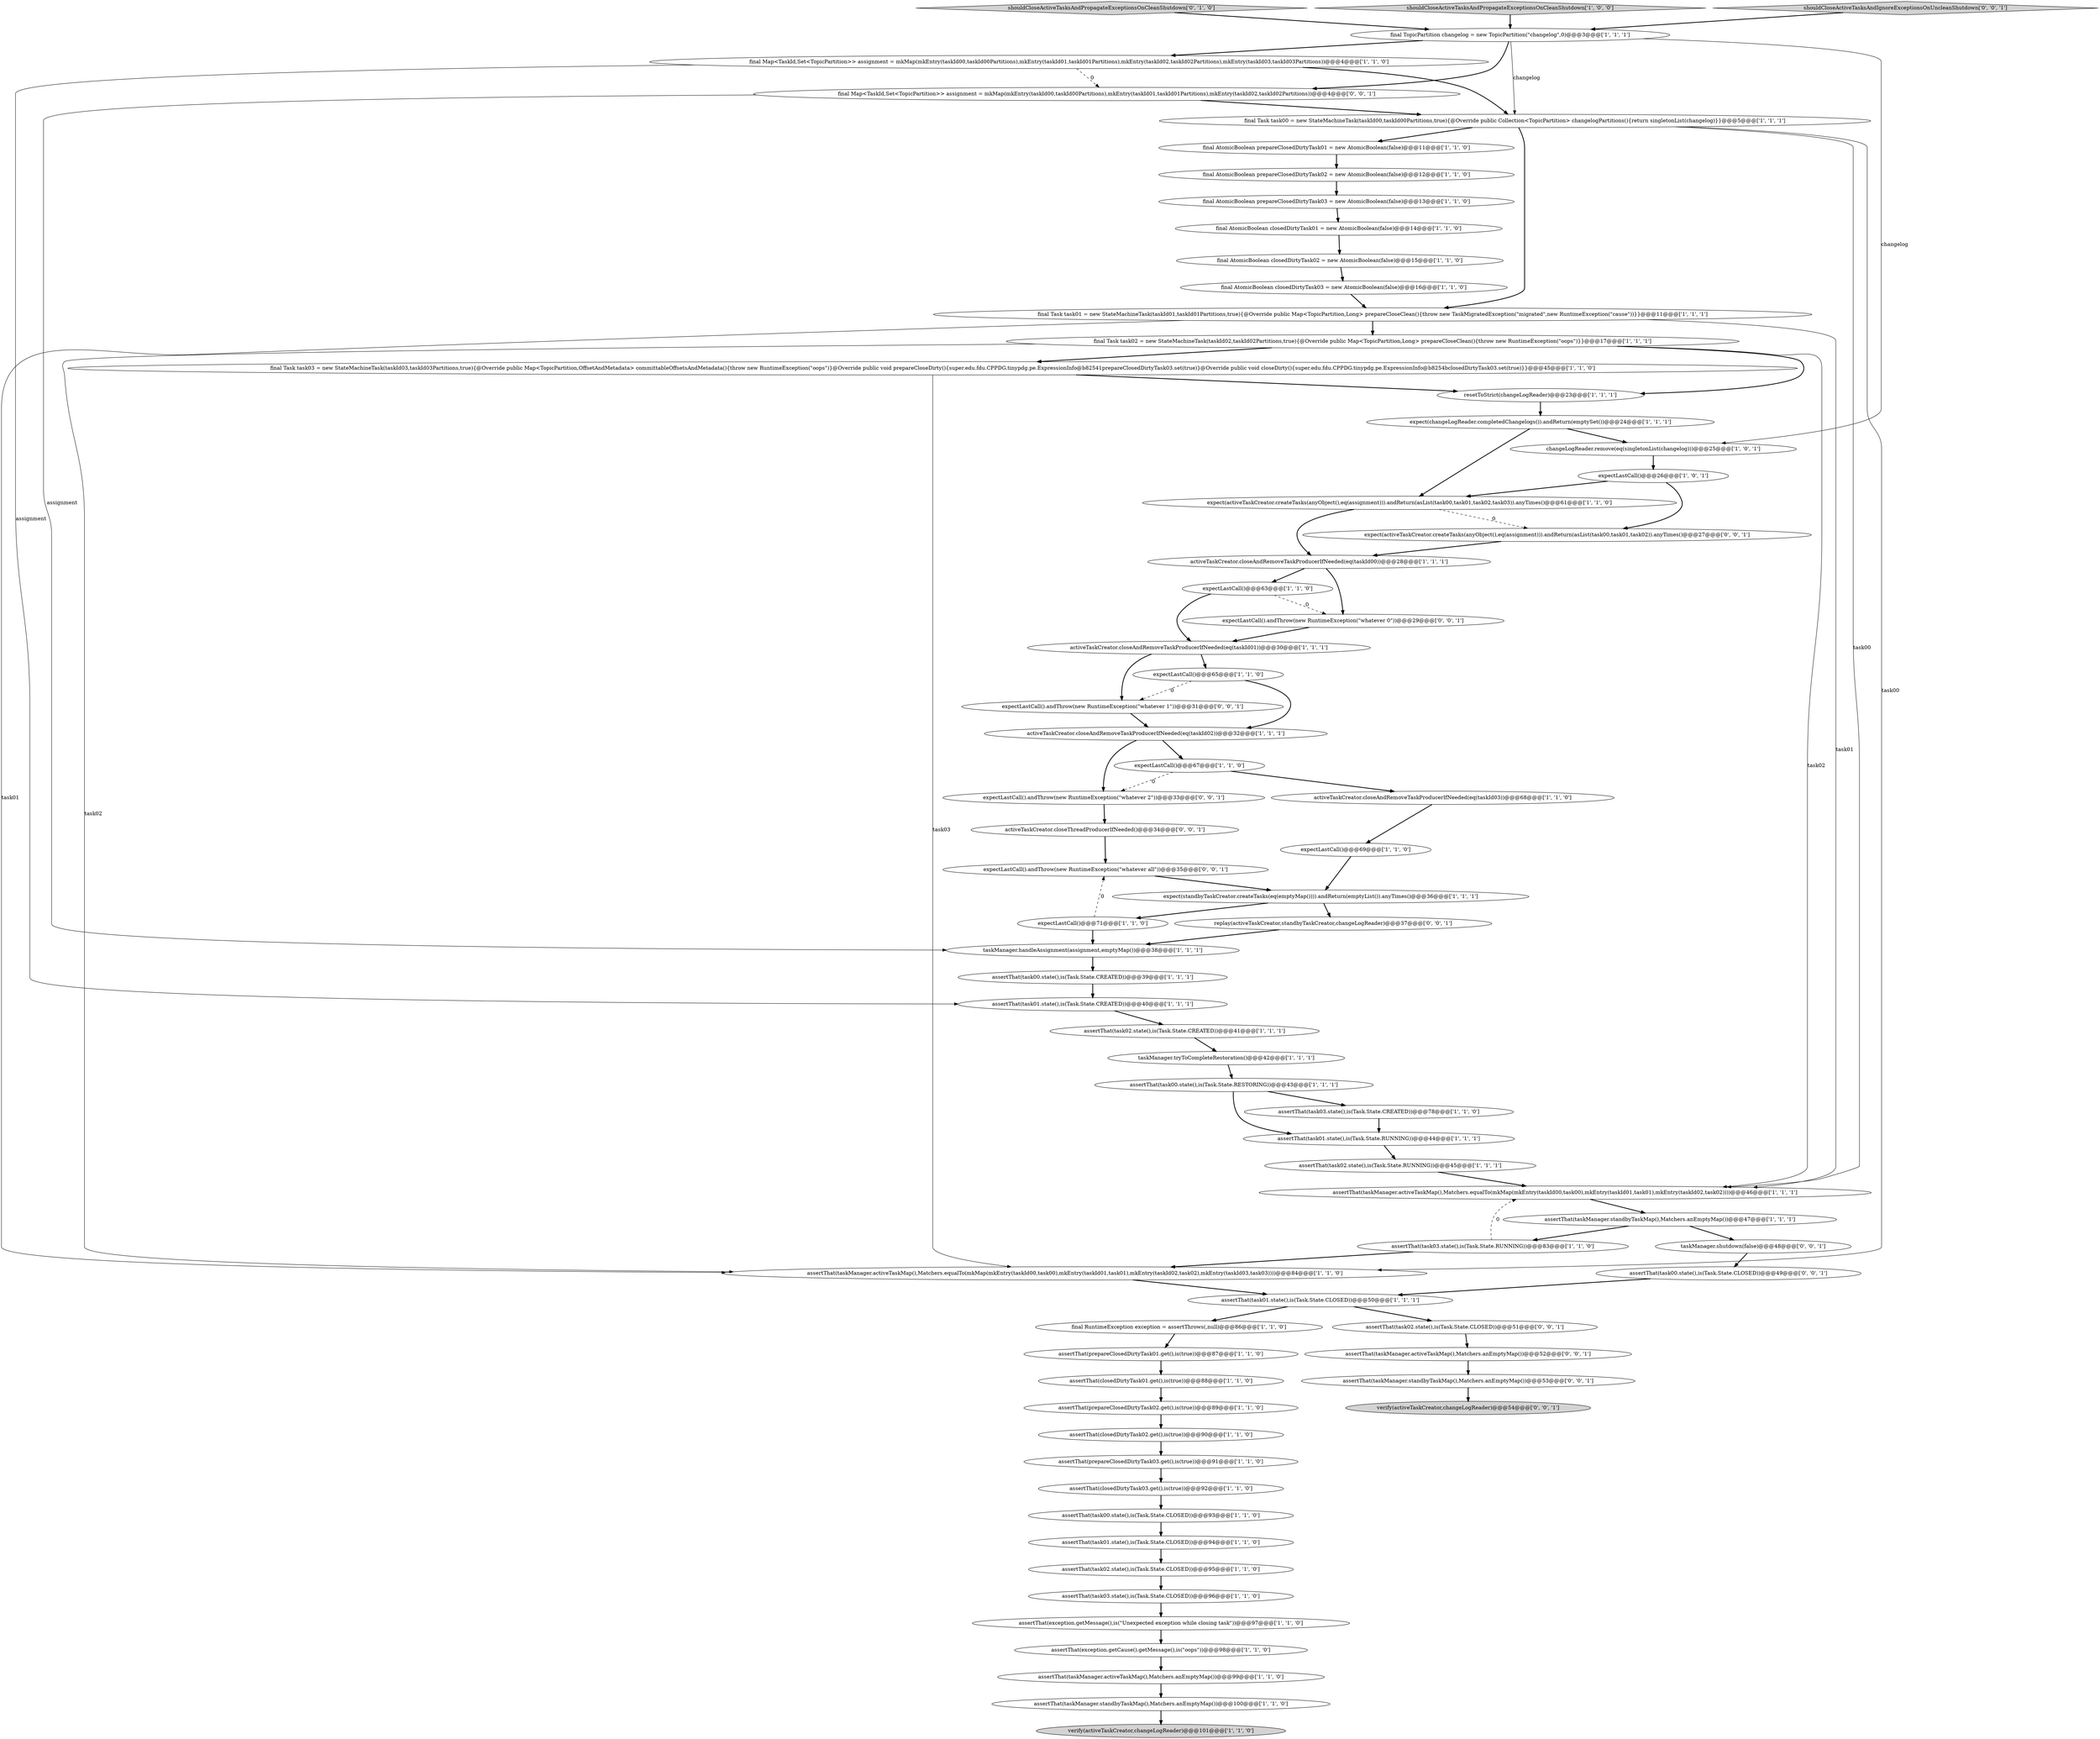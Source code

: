 digraph {
49 [style = filled, label = "final AtomicBoolean closedDirtyTask01 = new AtomicBoolean(false)@@@14@@@['1', '1', '0']", fillcolor = white, shape = ellipse image = "AAA0AAABBB1BBB"];
28 [style = filled, label = "final Task task01 = new StateMachineTask(taskId01,taskId01Partitions,true){@Override public Map<TopicPartition,Long> prepareCloseClean(){throw new TaskMigratedException(\"migrated\",new RuntimeException(\"cause\"))}}@@@11@@@['1', '1', '1']", fillcolor = white, shape = ellipse image = "AAA0AAABBB1BBB"];
11 [style = filled, label = "final AtomicBoolean closedDirtyTask02 = new AtomicBoolean(false)@@@15@@@['1', '1', '0']", fillcolor = white, shape = ellipse image = "AAA0AAABBB1BBB"];
47 [style = filled, label = "assertThat(task02.state(),is(Task.State.RUNNING))@@@45@@@['1', '1', '1']", fillcolor = white, shape = ellipse image = "AAA0AAABBB1BBB"];
6 [style = filled, label = "assertThat(taskManager.activeTaskMap(),Matchers.equalTo(mkMap(mkEntry(taskId00,task00),mkEntry(taskId01,task01),mkEntry(taskId02,task02))))@@@46@@@['1', '1', '1']", fillcolor = white, shape = ellipse image = "AAA0AAABBB1BBB"];
21 [style = filled, label = "assertThat(task00.state(),is(Task.State.RESTORING))@@@43@@@['1', '1', '1']", fillcolor = white, shape = ellipse image = "AAA0AAABBB1BBB"];
2 [style = filled, label = "final Map<TaskId,Set<TopicPartition>> assignment = mkMap(mkEntry(taskId00,taskId00Partitions),mkEntry(taskId01,taskId01Partitions),mkEntry(taskId02,taskId02Partitions),mkEntry(taskId03,taskId03Partitions))@@@4@@@['1', '1', '0']", fillcolor = white, shape = ellipse image = "AAA0AAABBB1BBB"];
14 [style = filled, label = "expectLastCall()@@@67@@@['1', '1', '0']", fillcolor = white, shape = ellipse image = "AAA0AAABBB1BBB"];
4 [style = filled, label = "taskManager.tryToCompleteRestoration()@@@42@@@['1', '1', '1']", fillcolor = white, shape = ellipse image = "AAA0AAABBB1BBB"];
45 [style = filled, label = "assertThat(prepareClosedDirtyTask02.get(),is(true))@@@89@@@['1', '1', '0']", fillcolor = white, shape = ellipse image = "AAA0AAABBB1BBB"];
32 [style = filled, label = "assertThat(closedDirtyTask01.get(),is(true))@@@88@@@['1', '1', '0']", fillcolor = white, shape = ellipse image = "AAA0AAABBB1BBB"];
44 [style = filled, label = "final AtomicBoolean prepareClosedDirtyTask03 = new AtomicBoolean(false)@@@13@@@['1', '1', '0']", fillcolor = white, shape = ellipse image = "AAA0AAABBB1BBB"];
53 [style = filled, label = "final AtomicBoolean prepareClosedDirtyTask01 = new AtomicBoolean(false)@@@11@@@['1', '1', '0']", fillcolor = white, shape = ellipse image = "AAA0AAABBB1BBB"];
35 [style = filled, label = "taskManager.handleAssignment(assignment,emptyMap())@@@38@@@['1', '1', '1']", fillcolor = white, shape = ellipse image = "AAA0AAABBB1BBB"];
54 [style = filled, label = "expect(changeLogReader.completedChangelogs()).andReturn(emptySet())@@@24@@@['1', '1', '1']", fillcolor = white, shape = ellipse image = "AAA0AAABBB1BBB"];
57 [style = filled, label = "assertThat(task00.state(),is(Task.State.CREATED))@@@39@@@['1', '1', '1']", fillcolor = white, shape = ellipse image = "AAA0AAABBB1BBB"];
62 [style = filled, label = "assertThat(task00.state(),is(Task.State.CLOSED))@@@49@@@['0', '0', '1']", fillcolor = white, shape = ellipse image = "AAA0AAABBB3BBB"];
1 [style = filled, label = "assertThat(task00.state(),is(Task.State.CLOSED))@@@93@@@['1', '1', '0']", fillcolor = white, shape = ellipse image = "AAA0AAABBB1BBB"];
22 [style = filled, label = "assertThat(closedDirtyTask02.get(),is(true))@@@90@@@['1', '1', '0']", fillcolor = white, shape = ellipse image = "AAA0AAABBB1BBB"];
68 [style = filled, label = "replay(activeTaskCreator,standbyTaskCreator,changeLogReader)@@@37@@@['0', '0', '1']", fillcolor = white, shape = ellipse image = "AAA0AAABBB3BBB"];
0 [style = filled, label = "expectLastCall()@@@65@@@['1', '1', '0']", fillcolor = white, shape = ellipse image = "AAA0AAABBB1BBB"];
58 [style = filled, label = "shouldCloseActiveTasksAndPropagateExceptionsOnCleanShutdown['0', '1', '0']", fillcolor = lightgray, shape = diamond image = "AAA0AAABBB2BBB"];
64 [style = filled, label = "expectLastCall().andThrow(new RuntimeException(\"whatever all\"))@@@35@@@['0', '0', '1']", fillcolor = white, shape = ellipse image = "AAA0AAABBB3BBB"];
10 [style = filled, label = "assertThat(exception.getCause().getMessage(),is(\"oops\"))@@@98@@@['1', '1', '0']", fillcolor = white, shape = ellipse image = "AAA0AAABBB1BBB"];
66 [style = filled, label = "expectLastCall().andThrow(new RuntimeException(\"whatever 0\"))@@@29@@@['0', '0', '1']", fillcolor = white, shape = ellipse image = "AAA0AAABBB3BBB"];
73 [style = filled, label = "activeTaskCreator.closeThreadProducerIfNeeded()@@@34@@@['0', '0', '1']", fillcolor = white, shape = ellipse image = "AAA0AAABBB3BBB"];
43 [style = filled, label = "final Task task00 = new StateMachineTask(taskId00,taskId00Partitions,true){@Override public Collection<TopicPartition> changelogPartitions(){return singletonList(changelog)}}@@@5@@@['1', '1', '1']", fillcolor = white, shape = ellipse image = "AAA0AAABBB1BBB"];
20 [style = filled, label = "assertThat(task01.state(),is(Task.State.RUNNING))@@@44@@@['1', '1', '1']", fillcolor = white, shape = ellipse image = "AAA0AAABBB1BBB"];
61 [style = filled, label = "assertThat(taskManager.standbyTaskMap(),Matchers.anEmptyMap())@@@53@@@['0', '0', '1']", fillcolor = white, shape = ellipse image = "AAA0AAABBB3BBB"];
51 [style = filled, label = "assertThat(taskManager.activeTaskMap(),Matchers.equalTo(mkMap(mkEntry(taskId00,task00),mkEntry(taskId01,task01),mkEntry(taskId02,task02),mkEntry(taskId03,task03))))@@@84@@@['1', '1', '0']", fillcolor = white, shape = ellipse image = "AAA0AAABBB1BBB"];
23 [style = filled, label = "shouldCloseActiveTasksAndPropagateExceptionsOnCleanShutdown['1', '0', '0']", fillcolor = lightgray, shape = diamond image = "AAA0AAABBB1BBB"];
72 [style = filled, label = "expectLastCall().andThrow(new RuntimeException(\"whatever 2\"))@@@33@@@['0', '0', '1']", fillcolor = white, shape = ellipse image = "AAA0AAABBB3BBB"];
65 [style = filled, label = "expectLastCall().andThrow(new RuntimeException(\"whatever 1\"))@@@31@@@['0', '0', '1']", fillcolor = white, shape = ellipse image = "AAA0AAABBB3BBB"];
60 [style = filled, label = "assertThat(taskManager.activeTaskMap(),Matchers.anEmptyMap())@@@52@@@['0', '0', '1']", fillcolor = white, shape = ellipse image = "AAA0AAABBB3BBB"];
12 [style = filled, label = "assertThat(closedDirtyTask03.get(),is(true))@@@92@@@['1', '1', '0']", fillcolor = white, shape = ellipse image = "AAA0AAABBB1BBB"];
34 [style = filled, label = "expectLastCall()@@@69@@@['1', '1', '0']", fillcolor = white, shape = ellipse image = "AAA0AAABBB1BBB"];
36 [style = filled, label = "final AtomicBoolean prepareClosedDirtyTask02 = new AtomicBoolean(false)@@@12@@@['1', '1', '0']", fillcolor = white, shape = ellipse image = "AAA0AAABBB1BBB"];
5 [style = filled, label = "assertThat(task02.state(),is(Task.State.CREATED))@@@41@@@['1', '1', '1']", fillcolor = white, shape = ellipse image = "AAA0AAABBB1BBB"];
3 [style = filled, label = "activeTaskCreator.closeAndRemoveTaskProducerIfNeeded(eq(taskId01))@@@30@@@['1', '1', '1']", fillcolor = white, shape = ellipse image = "AAA0AAABBB1BBB"];
16 [style = filled, label = "assertThat(taskManager.standbyTaskMap(),Matchers.anEmptyMap())@@@47@@@['1', '1', '1']", fillcolor = white, shape = ellipse image = "AAA0AAABBB1BBB"];
18 [style = filled, label = "activeTaskCreator.closeAndRemoveTaskProducerIfNeeded(eq(taskId02))@@@32@@@['1', '1', '1']", fillcolor = white, shape = ellipse image = "AAA0AAABBB1BBB"];
27 [style = filled, label = "final Task task03 = new StateMachineTask(taskId03,taskId03Partitions,true){@Override public Map<TopicPartition,OffsetAndMetadata> committableOffsetsAndMetadata(){throw new RuntimeException(\"oops\")}@Override public void prepareCloseDirty(){super.edu.fdu.CPPDG.tinypdg.pe.ExpressionInfo@b82541prepareClosedDirtyTask03.set(true)}@Override public void closeDirty(){super.edu.fdu.CPPDG.tinypdg.pe.ExpressionInfo@b8254bclosedDirtyTask03.set(true)}}@@@45@@@['1', '1', '0']", fillcolor = white, shape = ellipse image = "AAA0AAABBB1BBB"];
9 [style = filled, label = "assertThat(task03.state(),is(Task.State.CLOSED))@@@96@@@['1', '1', '0']", fillcolor = white, shape = ellipse image = "AAA0AAABBB1BBB"];
31 [style = filled, label = "activeTaskCreator.closeAndRemoveTaskProducerIfNeeded(eq(taskId00))@@@28@@@['1', '1', '1']", fillcolor = white, shape = ellipse image = "AAA0AAABBB1BBB"];
37 [style = filled, label = "expect(standbyTaskCreator.createTasks(eq(emptyMap()))).andReturn(emptyList()).anyTimes()@@@36@@@['1', '1', '1']", fillcolor = white, shape = ellipse image = "AAA0AAABBB1BBB"];
30 [style = filled, label = "final RuntimeException exception = assertThrows(,null)@@@86@@@['1', '1', '0']", fillcolor = white, shape = ellipse image = "AAA0AAABBB1BBB"];
38 [style = filled, label = "assertThat(taskManager.standbyTaskMap(),Matchers.anEmptyMap())@@@100@@@['1', '1', '0']", fillcolor = white, shape = ellipse image = "AAA0AAABBB1BBB"];
39 [style = filled, label = "expectLastCall()@@@63@@@['1', '1', '0']", fillcolor = white, shape = ellipse image = "AAA0AAABBB1BBB"];
70 [style = filled, label = "taskManager.shutdown(false)@@@48@@@['0', '0', '1']", fillcolor = white, shape = ellipse image = "AAA0AAABBB3BBB"];
63 [style = filled, label = "final Map<TaskId,Set<TopicPartition>> assignment = mkMap(mkEntry(taskId00,taskId00Partitions),mkEntry(taskId01,taskId01Partitions),mkEntry(taskId02,taskId02Partitions))@@@4@@@['0', '0', '1']", fillcolor = white, shape = ellipse image = "AAA0AAABBB3BBB"];
67 [style = filled, label = "expect(activeTaskCreator.createTasks(anyObject(),eq(assignment))).andReturn(asList(task00,task01,task02)).anyTimes()@@@27@@@['0', '0', '1']", fillcolor = white, shape = ellipse image = "AAA0AAABBB3BBB"];
71 [style = filled, label = "shouldCloseActiveTasksAndIgnoreExceptionsOnUncleanShutdown['0', '0', '1']", fillcolor = lightgray, shape = diamond image = "AAA0AAABBB3BBB"];
24 [style = filled, label = "assertThat(prepareClosedDirtyTask01.get(),is(true))@@@87@@@['1', '1', '0']", fillcolor = white, shape = ellipse image = "AAA0AAABBB1BBB"];
29 [style = filled, label = "assertThat(task01.state(),is(Task.State.CLOSED))@@@94@@@['1', '1', '0']", fillcolor = white, shape = ellipse image = "AAA0AAABBB1BBB"];
40 [style = filled, label = "resetToStrict(changeLogReader)@@@23@@@['1', '1', '1']", fillcolor = white, shape = ellipse image = "AAA0AAABBB1BBB"];
25 [style = filled, label = "final TopicPartition changelog = new TopicPartition(\"changelog\",0)@@@3@@@['1', '1', '1']", fillcolor = white, shape = ellipse image = "AAA0AAABBB1BBB"];
69 [style = filled, label = "verify(activeTaskCreator,changeLogReader)@@@54@@@['0', '0', '1']", fillcolor = lightgray, shape = ellipse image = "AAA0AAABBB3BBB"];
7 [style = filled, label = "changeLogReader.remove(eq(singletonList(changelog)))@@@25@@@['1', '0', '1']", fillcolor = white, shape = ellipse image = "AAA0AAABBB1BBB"];
50 [style = filled, label = "assertThat(task01.state(),is(Task.State.CREATED))@@@40@@@['1', '1', '1']", fillcolor = white, shape = ellipse image = "AAA0AAABBB1BBB"];
26 [style = filled, label = "final AtomicBoolean closedDirtyTask03 = new AtomicBoolean(false)@@@16@@@['1', '1', '0']", fillcolor = white, shape = ellipse image = "AAA0AAABBB1BBB"];
56 [style = filled, label = "assertThat(task01.state(),is(Task.State.CLOSED))@@@50@@@['1', '1', '1']", fillcolor = white, shape = ellipse image = "AAA0AAABBB1BBB"];
19 [style = filled, label = "assertThat(task03.state(),is(Task.State.RUNNING))@@@83@@@['1', '1', '0']", fillcolor = white, shape = ellipse image = "AAA0AAABBB1BBB"];
15 [style = filled, label = "assertThat(task03.state(),is(Task.State.CREATED))@@@78@@@['1', '1', '0']", fillcolor = white, shape = ellipse image = "AAA0AAABBB1BBB"];
8 [style = filled, label = "activeTaskCreator.closeAndRemoveTaskProducerIfNeeded(eq(taskId03))@@@68@@@['1', '1', '0']", fillcolor = white, shape = ellipse image = "AAA0AAABBB1BBB"];
46 [style = filled, label = "verify(activeTaskCreator,changeLogReader)@@@101@@@['1', '1', '0']", fillcolor = lightgray, shape = ellipse image = "AAA0AAABBB1BBB"];
48 [style = filled, label = "expectLastCall()@@@71@@@['1', '1', '0']", fillcolor = white, shape = ellipse image = "AAA0AAABBB1BBB"];
41 [style = filled, label = "final Task task02 = new StateMachineTask(taskId02,taskId02Partitions,true){@Override public Map<TopicPartition,Long> prepareCloseClean(){throw new RuntimeException(\"oops\")}}@@@17@@@['1', '1', '1']", fillcolor = white, shape = ellipse image = "AAA0AAABBB1BBB"];
42 [style = filled, label = "assertThat(task02.state(),is(Task.State.CLOSED))@@@95@@@['1', '1', '0']", fillcolor = white, shape = ellipse image = "AAA0AAABBB1BBB"];
33 [style = filled, label = "assertThat(prepareClosedDirtyTask03.get(),is(true))@@@91@@@['1', '1', '0']", fillcolor = white, shape = ellipse image = "AAA0AAABBB1BBB"];
52 [style = filled, label = "expectLastCall()@@@26@@@['1', '0', '1']", fillcolor = white, shape = ellipse image = "AAA0AAABBB1BBB"];
13 [style = filled, label = "assertThat(taskManager.activeTaskMap(),Matchers.anEmptyMap())@@@99@@@['1', '1', '0']", fillcolor = white, shape = ellipse image = "AAA0AAABBB1BBB"];
59 [style = filled, label = "assertThat(task02.state(),is(Task.State.CLOSED))@@@51@@@['0', '0', '1']", fillcolor = white, shape = ellipse image = "AAA0AAABBB3BBB"];
17 [style = filled, label = "expect(activeTaskCreator.createTasks(anyObject(),eq(assignment))).andReturn(asList(task00,task01,task02,task03)).anyTimes()@@@61@@@['1', '1', '0']", fillcolor = white, shape = ellipse image = "AAA0AAABBB1BBB"];
55 [style = filled, label = "assertThat(exception.getMessage(),is(\"Unexpected exception while closing task\"))@@@97@@@['1', '1', '0']", fillcolor = white, shape = ellipse image = "AAA0AAABBB1BBB"];
68->35 [style = bold, label=""];
71->25 [style = bold, label=""];
19->6 [style = dashed, label="0"];
56->30 [style = bold, label=""];
67->31 [style = bold, label=""];
21->15 [style = bold, label=""];
24->32 [style = bold, label=""];
42->9 [style = bold, label=""];
48->35 [style = bold, label=""];
3->65 [style = bold, label=""];
7->52 [style = bold, label=""];
28->6 [style = solid, label="task01"];
25->63 [style = bold, label=""];
0->65 [style = dashed, label="0"];
53->36 [style = bold, label=""];
65->18 [style = bold, label=""];
50->5 [style = bold, label=""];
52->67 [style = bold, label=""];
45->22 [style = bold, label=""];
15->20 [style = bold, label=""];
37->48 [style = bold, label=""];
43->53 [style = bold, label=""];
72->73 [style = bold, label=""];
39->66 [style = dashed, label="0"];
26->28 [style = bold, label=""];
62->56 [style = bold, label=""];
63->43 [style = bold, label=""];
8->34 [style = bold, label=""];
23->25 [style = bold, label=""];
22->33 [style = bold, label=""];
47->6 [style = bold, label=""];
41->6 [style = solid, label="task02"];
59->60 [style = bold, label=""];
36->44 [style = bold, label=""];
4->21 [style = bold, label=""];
54->17 [style = bold, label=""];
44->49 [style = bold, label=""];
16->19 [style = bold, label=""];
31->66 [style = bold, label=""];
12->1 [style = bold, label=""];
25->2 [style = bold, label=""];
3->0 [style = bold, label=""];
35->57 [style = bold, label=""];
58->25 [style = bold, label=""];
48->64 [style = dashed, label="0"];
38->46 [style = bold, label=""];
73->64 [style = bold, label=""];
14->8 [style = bold, label=""];
14->72 [style = dashed, label="0"];
2->43 [style = bold, label=""];
11->26 [style = bold, label=""];
25->43 [style = solid, label="changelog"];
30->24 [style = bold, label=""];
54->7 [style = bold, label=""];
41->27 [style = bold, label=""];
61->69 [style = bold, label=""];
33->12 [style = bold, label=""];
55->10 [style = bold, label=""];
43->51 [style = solid, label="task00"];
28->41 [style = bold, label=""];
64->37 [style = bold, label=""];
25->7 [style = solid, label="changelog"];
60->61 [style = bold, label=""];
10->13 [style = bold, label=""];
41->40 [style = bold, label=""];
29->42 [style = bold, label=""];
5->4 [style = bold, label=""];
18->72 [style = bold, label=""];
0->18 [style = bold, label=""];
31->39 [style = bold, label=""];
1->29 [style = bold, label=""];
19->51 [style = bold, label=""];
49->11 [style = bold, label=""];
56->59 [style = bold, label=""];
27->51 [style = solid, label="task03"];
2->63 [style = dashed, label="0"];
32->45 [style = bold, label=""];
37->68 [style = bold, label=""];
40->54 [style = bold, label=""];
57->50 [style = bold, label=""];
17->31 [style = bold, label=""];
43->6 [style = solid, label="task00"];
70->62 [style = bold, label=""];
39->3 [style = bold, label=""];
51->56 [style = bold, label=""];
63->35 [style = solid, label="assignment"];
28->51 [style = solid, label="task01"];
52->17 [style = bold, label=""];
20->47 [style = bold, label=""];
17->67 [style = dashed, label="0"];
43->28 [style = bold, label=""];
9->55 [style = bold, label=""];
16->70 [style = bold, label=""];
2->50 [style = solid, label="assignment"];
21->20 [style = bold, label=""];
34->37 [style = bold, label=""];
6->16 [style = bold, label=""];
41->51 [style = solid, label="task02"];
13->38 [style = bold, label=""];
66->3 [style = bold, label=""];
27->40 [style = bold, label=""];
18->14 [style = bold, label=""];
}
